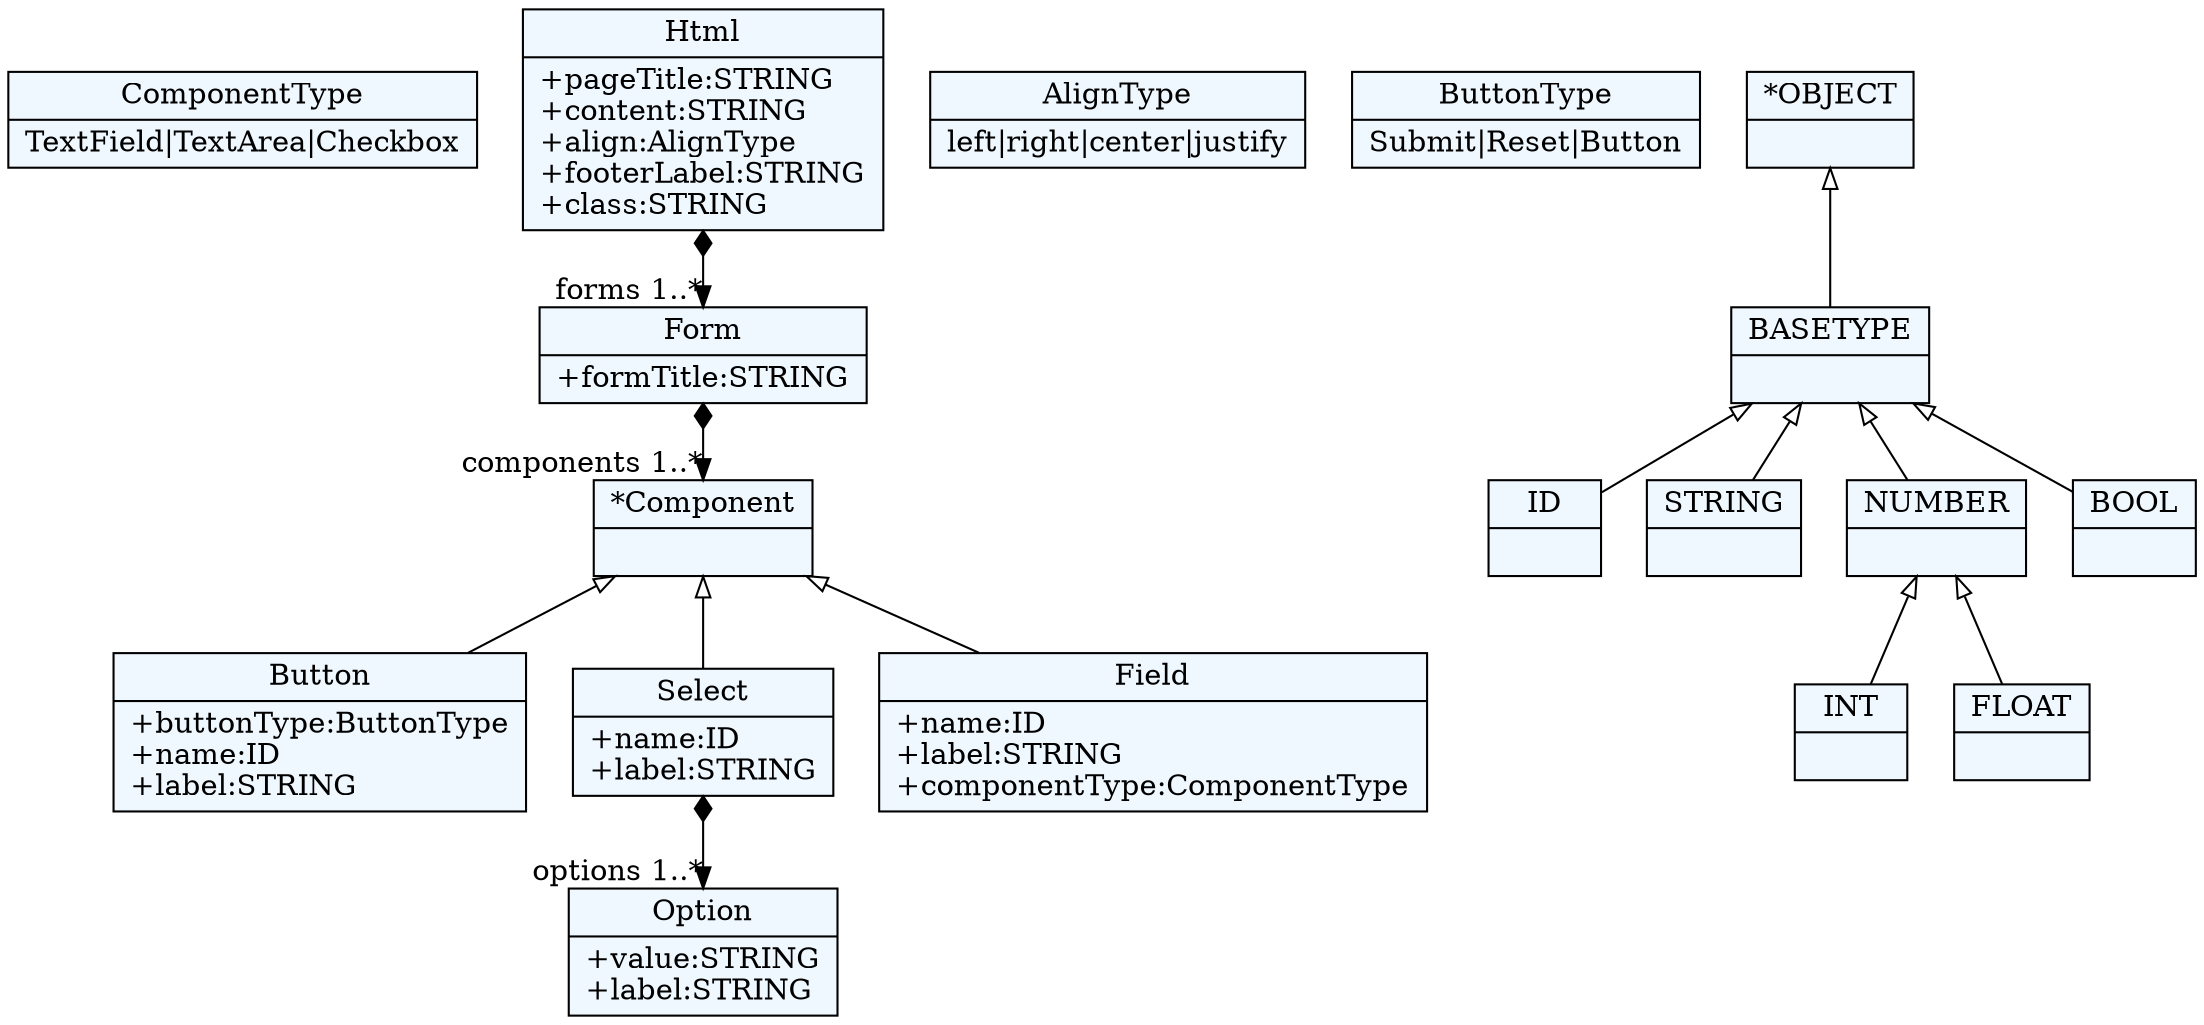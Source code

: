 
    digraph xtext {
    fontname = "Bitstream Vera Sans"
    fontsize = 8
    node[
        shape=record,
        style=filled,
        fillcolor=aliceblue
    ]
    nodesep = 0.3
    edge[dir=black,arrowtail=empty]


2355188144120[ label="{ComponentType|TextField\|TextArea\|Checkbox}"]

2355188165832[ label="{Button|+buttonType:ButtonType\l+name:ID\l+label:STRING\l}"]

2355188147896 -> 2355188164888[arrowtail=diamond, dir=both, headlabel="forms 1..*"]
2355188147896[ label="{Html|+pageTitle:STRING\l+content:STRING\l+align:AlignType\l+footerLabel:STRING\l+class:STRING\l}"]

2355188164888 -> 2355188155448[arrowtail=diamond, dir=both, headlabel="components 1..*"]
2355188164888[ label="{Form|+formTitle:STRING\l}"]

2355188161112[ label="{AlignType|left\|right\|center\|justify}"]

2355188180936[ label="{ButtonType|Submit\|Reset\|Button}"]

2355188151672 -> 2355188152616[arrowtail=diamond, dir=both, headlabel="options 1..*"]
2355188151672[ label="{Select|+name:ID\l+label:STRING\l}"]

2355188148840[ label="{Field|+name:ID\l+label:STRING\l+componentType:ComponentType\l}"]

2355188155448[ label="{*Component|}"]
2355188155448 -> 2355188148840 [dir=back]
2355188155448 -> 2355188165832 [dir=back]
2355188155448 -> 2355188151672 [dir=back]

2355188152616[ label="{Option|+value:STRING\l+label:STRING\l}"]

2355188256456[ label="{ID|}"]

2355188265896[ label="{STRING|}"]

2355188261176[ label="{INT|}"]

2355188137512[ label="{BASETYPE|}"]
2355188137512 -> 2355188142232 [dir=back]
2355188137512 -> 2355188257400 [dir=back]
2355188137512 -> 2355188256456 [dir=back]
2355188137512 -> 2355188265896 [dir=back]

2355188257400[ label="{BOOL|}"]

2355188163000[ label="{*OBJECT|}"]
2355188163000 -> 2355188137512 [dir=back]

2355188141288[ label="{FLOAT|}"]

2355188142232[ label="{NUMBER|}"]
2355188142232 -> 2355188141288 [dir=back]
2355188142232 -> 2355188261176 [dir=back]


}
